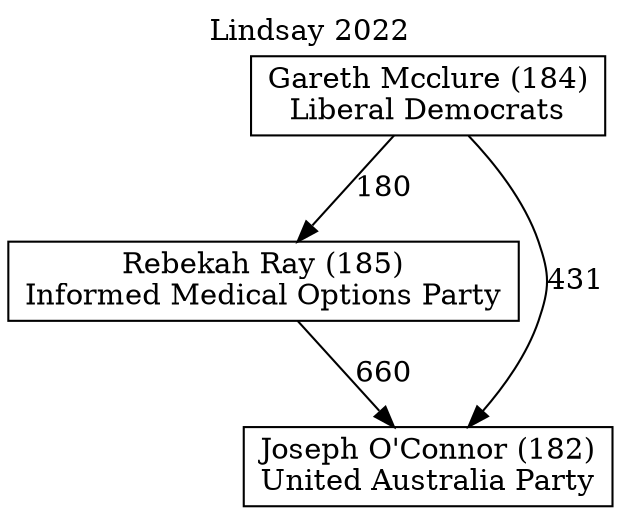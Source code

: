 // House preference flow
digraph "Joseph O'Connor (182)_Lindsay_2022" {
	graph [label="Lindsay 2022" labelloc=t mclimit=10]
	node [shape=box]
	"Rebekah Ray (185)" [label="Rebekah Ray (185)
Informed Medical Options Party"]
	"Gareth Mcclure (184)" [label="Gareth Mcclure (184)
Liberal Democrats"]
	"Joseph O'Connor (182)" [label="Joseph O'Connor (182)
United Australia Party"]
	"Rebekah Ray (185)" -> "Joseph O'Connor (182)" [label=660]
	"Gareth Mcclure (184)" -> "Joseph O'Connor (182)" [label=431]
	"Gareth Mcclure (184)" -> "Rebekah Ray (185)" [label=180]
}
